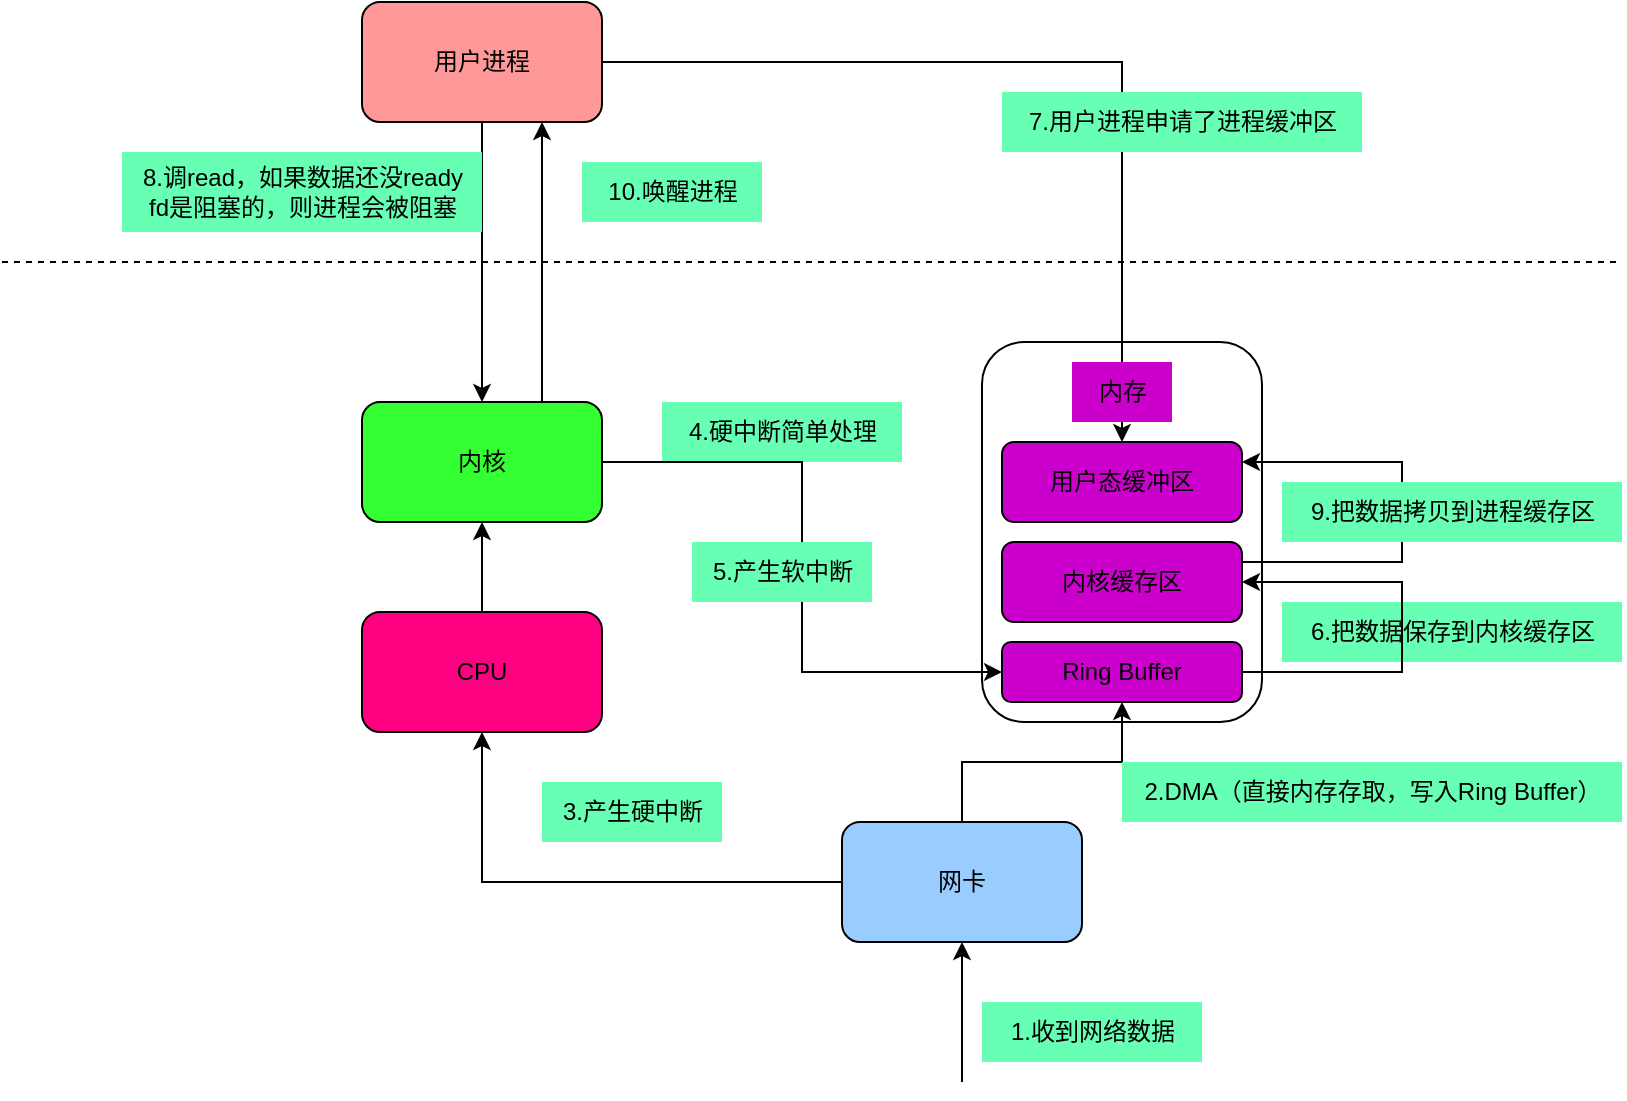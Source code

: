 <mxfile version="21.1.2" type="github">
  <diagram name="收包流程" id="X6vtCilPfu81nBl4msaw">
    <mxGraphModel dx="2074" dy="1156" grid="1" gridSize="10" guides="1" tooltips="1" connect="1" arrows="1" fold="1" page="1" pageScale="1" pageWidth="827" pageHeight="1169" math="0" shadow="0">
      <root>
        <mxCell id="0" />
        <mxCell id="1" parent="0" />
        <mxCell id="nTR00Saugi2rTo9ndp0Z-25" value="6.把数据保存到内核缓存区" style="text;html=1;align=center;verticalAlign=middle;resizable=0;points=[];autosize=1;strokeColor=none;fillColor=#66FFB3;" vertex="1" parent="1">
          <mxGeometry x="650" y="550" width="170" height="30" as="geometry" />
        </mxCell>
        <mxCell id="nTR00Saugi2rTo9ndp0Z-22" value="4.硬中断简单处理" style="text;html=1;align=center;verticalAlign=middle;resizable=0;points=[];autosize=1;strokeColor=none;fillColor=#66FFB3;" vertex="1" parent="1">
          <mxGeometry x="340" y="450" width="120" height="30" as="geometry" />
        </mxCell>
        <mxCell id="nTR00Saugi2rTo9ndp0Z-33" style="edgeStyle=orthogonalEdgeStyle;rounded=0;orthogonalLoop=1;jettySize=auto;html=1;exitX=0.5;exitY=1;exitDx=0;exitDy=0;entryX=0.5;entryY=0;entryDx=0;entryDy=0;" edge="1" parent="1" source="nTR00Saugi2rTo9ndp0Z-1" target="nTR00Saugi2rTo9ndp0Z-3">
          <mxGeometry relative="1" as="geometry" />
        </mxCell>
        <mxCell id="nTR00Saugi2rTo9ndp0Z-1" value="用户进程" style="rounded=1;whiteSpace=wrap;html=1;fillColor=#FF9999;" vertex="1" parent="1">
          <mxGeometry x="190" y="250" width="120" height="60" as="geometry" />
        </mxCell>
        <mxCell id="nTR00Saugi2rTo9ndp0Z-36" style="edgeStyle=orthogonalEdgeStyle;rounded=0;orthogonalLoop=1;jettySize=auto;html=1;exitX=0.75;exitY=0;exitDx=0;exitDy=0;entryX=0.75;entryY=1;entryDx=0;entryDy=0;" edge="1" parent="1" source="nTR00Saugi2rTo9ndp0Z-3" target="nTR00Saugi2rTo9ndp0Z-1">
          <mxGeometry relative="1" as="geometry" />
        </mxCell>
        <mxCell id="nTR00Saugi2rTo9ndp0Z-3" value="内核" style="rounded=1;whiteSpace=wrap;html=1;fillColor=#33FF33;" vertex="1" parent="1">
          <mxGeometry x="190" y="450" width="120" height="60" as="geometry" />
        </mxCell>
        <mxCell id="nTR00Saugi2rTo9ndp0Z-18" style="edgeStyle=orthogonalEdgeStyle;rounded=0;orthogonalLoop=1;jettySize=auto;html=1;exitX=0;exitY=0.5;exitDx=0;exitDy=0;" edge="1" parent="1" source="nTR00Saugi2rTo9ndp0Z-4" target="nTR00Saugi2rTo9ndp0Z-7">
          <mxGeometry relative="1" as="geometry" />
        </mxCell>
        <mxCell id="nTR00Saugi2rTo9ndp0Z-4" value="网卡" style="rounded=1;whiteSpace=wrap;html=1;fillColor=#99CCFF;" vertex="1" parent="1">
          <mxGeometry x="430" y="660" width="120" height="60" as="geometry" />
        </mxCell>
        <mxCell id="nTR00Saugi2rTo9ndp0Z-5" value="" style="endArrow=classic;html=1;rounded=0;entryX=0.5;entryY=1;entryDx=0;entryDy=0;" edge="1" parent="1" target="nTR00Saugi2rTo9ndp0Z-4">
          <mxGeometry width="50" height="50" relative="1" as="geometry">
            <mxPoint x="490" y="790" as="sourcePoint" />
            <mxPoint x="440" y="560" as="targetPoint" />
          </mxGeometry>
        </mxCell>
        <mxCell id="nTR00Saugi2rTo9ndp0Z-6" value="1.收到网络数据" style="text;html=1;align=center;verticalAlign=middle;resizable=0;points=[];autosize=1;strokeColor=none;fillColor=#66FFB3;" vertex="1" parent="1">
          <mxGeometry x="500" y="750" width="110" height="30" as="geometry" />
        </mxCell>
        <mxCell id="nTR00Saugi2rTo9ndp0Z-20" style="edgeStyle=orthogonalEdgeStyle;rounded=0;orthogonalLoop=1;jettySize=auto;html=1;exitX=0.5;exitY=0;exitDx=0;exitDy=0;entryX=0.5;entryY=1;entryDx=0;entryDy=0;" edge="1" parent="1" source="nTR00Saugi2rTo9ndp0Z-7" target="nTR00Saugi2rTo9ndp0Z-3">
          <mxGeometry relative="1" as="geometry" />
        </mxCell>
        <mxCell id="nTR00Saugi2rTo9ndp0Z-7" value="CPU" style="rounded=1;whiteSpace=wrap;html=1;fillColor=#FF0080;" vertex="1" parent="1">
          <mxGeometry x="190" y="555" width="120" height="60" as="geometry" />
        </mxCell>
        <mxCell id="nTR00Saugi2rTo9ndp0Z-17" value="" style="rounded=1;whiteSpace=wrap;html=1;" vertex="1" parent="1">
          <mxGeometry x="500" y="420" width="140" height="190" as="geometry" />
        </mxCell>
        <mxCell id="nTR00Saugi2rTo9ndp0Z-24" style="edgeStyle=orthogonalEdgeStyle;rounded=0;orthogonalLoop=1;jettySize=auto;html=1;exitX=1;exitY=0.5;exitDx=0;exitDy=0;entryX=1;entryY=0.5;entryDx=0;entryDy=0;" edge="1" parent="1" source="nTR00Saugi2rTo9ndp0Z-13" target="nTR00Saugi2rTo9ndp0Z-14">
          <mxGeometry relative="1" as="geometry">
            <Array as="points">
              <mxPoint x="710" y="585" />
              <mxPoint x="710" y="540" />
            </Array>
          </mxGeometry>
        </mxCell>
        <mxCell id="nTR00Saugi2rTo9ndp0Z-13" value="Ring Buffer" style="rounded=1;whiteSpace=wrap;html=1;fillColor=#CC00CC;" vertex="1" parent="1">
          <mxGeometry x="510" y="570" width="120" height="30" as="geometry" />
        </mxCell>
        <mxCell id="nTR00Saugi2rTo9ndp0Z-30" style="edgeStyle=orthogonalEdgeStyle;rounded=0;orthogonalLoop=1;jettySize=auto;html=1;exitX=1;exitY=0.25;exitDx=0;exitDy=0;entryX=1;entryY=0.25;entryDx=0;entryDy=0;" edge="1" parent="1" source="nTR00Saugi2rTo9ndp0Z-14" target="nTR00Saugi2rTo9ndp0Z-26">
          <mxGeometry relative="1" as="geometry">
            <mxPoint x="680" y="490" as="targetPoint" />
            <Array as="points">
              <mxPoint x="710" y="530" />
              <mxPoint x="710" y="480" />
            </Array>
          </mxGeometry>
        </mxCell>
        <mxCell id="nTR00Saugi2rTo9ndp0Z-14" value="内核缓存区" style="rounded=1;whiteSpace=wrap;html=1;fillColor=#cc00cc;" vertex="1" parent="1">
          <mxGeometry x="510" y="520" width="120" height="40" as="geometry" />
        </mxCell>
        <mxCell id="nTR00Saugi2rTo9ndp0Z-15" value="" style="endArrow=classic;html=1;rounded=0;exitX=0.5;exitY=0;exitDx=0;exitDy=0;entryX=0.5;entryY=1;entryDx=0;entryDy=0;edgeStyle=orthogonalEdgeStyle;" edge="1" parent="1" source="nTR00Saugi2rTo9ndp0Z-4" target="nTR00Saugi2rTo9ndp0Z-13">
          <mxGeometry width="50" height="50" relative="1" as="geometry">
            <mxPoint x="390" y="610" as="sourcePoint" />
            <mxPoint x="440" y="560" as="targetPoint" />
          </mxGeometry>
        </mxCell>
        <mxCell id="nTR00Saugi2rTo9ndp0Z-16" value="2.DMA（直接内存存取，写入Ring Buffer）" style="text;html=1;align=center;verticalAlign=middle;resizable=0;points=[];autosize=1;strokeColor=none;fillColor=#66FFB3;" vertex="1" parent="1">
          <mxGeometry x="570" y="630" width="250" height="30" as="geometry" />
        </mxCell>
        <mxCell id="nTR00Saugi2rTo9ndp0Z-19" value="3.产生硬中断" style="text;html=1;align=center;verticalAlign=middle;resizable=0;points=[];autosize=1;strokeColor=none;fillColor=#66FFB3;" vertex="1" parent="1">
          <mxGeometry x="280" y="640" width="90" height="30" as="geometry" />
        </mxCell>
        <mxCell id="nTR00Saugi2rTo9ndp0Z-21" style="edgeStyle=orthogonalEdgeStyle;rounded=0;orthogonalLoop=1;jettySize=auto;html=1;exitX=1;exitY=0.5;exitDx=0;exitDy=0;entryX=0;entryY=0.5;entryDx=0;entryDy=0;" edge="1" parent="1" source="nTR00Saugi2rTo9ndp0Z-3" target="nTR00Saugi2rTo9ndp0Z-13">
          <mxGeometry relative="1" as="geometry" />
        </mxCell>
        <mxCell id="nTR00Saugi2rTo9ndp0Z-26" value="用户态缓冲区" style="rounded=1;whiteSpace=wrap;html=1;fillColor=#cc00cc;" vertex="1" parent="1">
          <mxGeometry x="510" y="470" width="120" height="40" as="geometry" />
        </mxCell>
        <mxCell id="nTR00Saugi2rTo9ndp0Z-31" value="9.把数据拷贝到进程缓存区" style="text;html=1;align=center;verticalAlign=middle;resizable=0;points=[];autosize=1;strokeColor=none;fillColor=#66FFB3;" vertex="1" parent="1">
          <mxGeometry x="650" y="490" width="170" height="30" as="geometry" />
        </mxCell>
        <mxCell id="nTR00Saugi2rTo9ndp0Z-34" style="edgeStyle=orthogonalEdgeStyle;rounded=0;orthogonalLoop=1;jettySize=auto;html=1;exitX=1;exitY=0.5;exitDx=0;exitDy=0;entryX=0.5;entryY=0;entryDx=0;entryDy=0;" edge="1" parent="1" source="nTR00Saugi2rTo9ndp0Z-1" target="nTR00Saugi2rTo9ndp0Z-26">
          <mxGeometry relative="1" as="geometry" />
        </mxCell>
        <mxCell id="nTR00Saugi2rTo9ndp0Z-35" value="8.调read，如果数据还没ready&lt;br&gt;fd是阻塞的，则进程会被阻塞" style="text;html=1;align=center;verticalAlign=middle;resizable=0;points=[];autosize=1;strokeColor=none;fillColor=#66FFB3;" vertex="1" parent="1">
          <mxGeometry x="70" y="325" width="180" height="40" as="geometry" />
        </mxCell>
        <mxCell id="nTR00Saugi2rTo9ndp0Z-37" value="10.唤醒进程" style="text;html=1;align=center;verticalAlign=middle;resizable=0;points=[];autosize=1;strokeColor=none;fillColor=#66FFB3;" vertex="1" parent="1">
          <mxGeometry x="300" y="330" width="90" height="30" as="geometry" />
        </mxCell>
        <mxCell id="nTR00Saugi2rTo9ndp0Z-38" value="" style="endArrow=none;dashed=1;html=1;rounded=0;" edge="1" parent="1">
          <mxGeometry width="50" height="50" relative="1" as="geometry">
            <mxPoint x="10" y="380" as="sourcePoint" />
            <mxPoint x="820" y="380" as="targetPoint" />
          </mxGeometry>
        </mxCell>
        <mxCell id="nTR00Saugi2rTo9ndp0Z-39" value="内存" style="text;html=1;align=center;verticalAlign=middle;resizable=0;points=[];autosize=1;strokeColor=none;fillColor=#cc00cc;" vertex="1" parent="1">
          <mxGeometry x="545" y="430" width="50" height="30" as="geometry" />
        </mxCell>
        <mxCell id="nTR00Saugi2rTo9ndp0Z-28" value="7.用户进程申请了进程缓冲区" style="text;html=1;align=center;verticalAlign=middle;resizable=0;points=[];autosize=1;strokeColor=none;fillColor=#66FFB3;" vertex="1" parent="1">
          <mxGeometry x="510" y="295" width="180" height="30" as="geometry" />
        </mxCell>
        <mxCell id="nTR00Saugi2rTo9ndp0Z-23" value="5.产生软中断" style="text;html=1;align=center;verticalAlign=middle;resizable=0;points=[];autosize=1;strokeColor=none;fillColor=#66FFB3;" vertex="1" parent="1">
          <mxGeometry x="355" y="520" width="90" height="30" as="geometry" />
        </mxCell>
      </root>
    </mxGraphModel>
  </diagram>
</mxfile>
